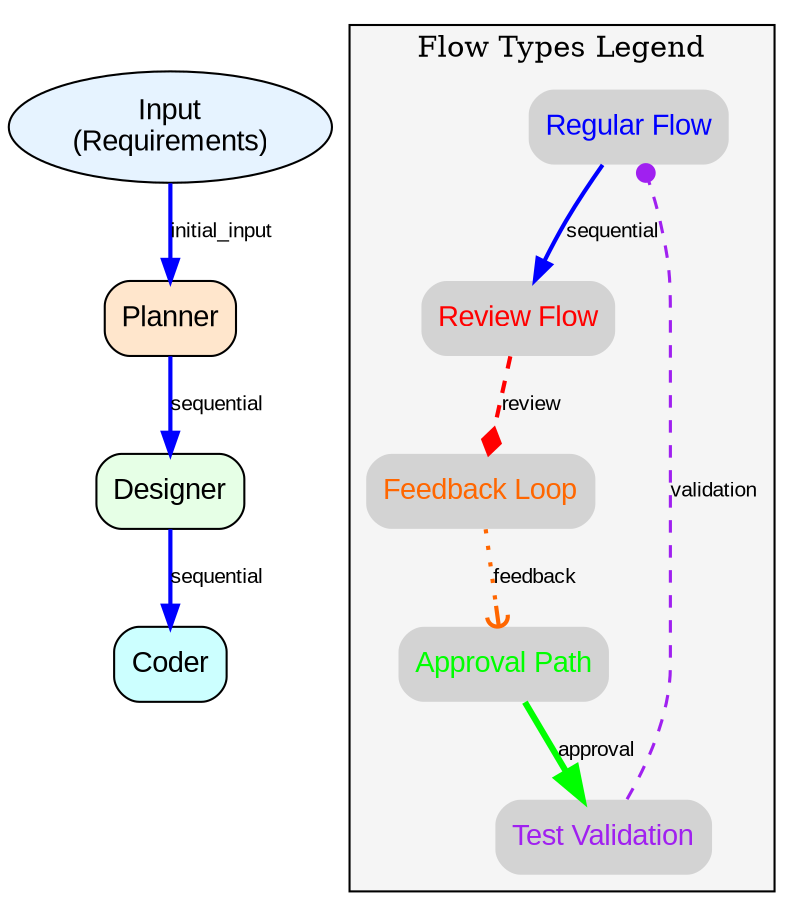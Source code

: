 // Full Workflow Data Flow
digraph {
	rankdir=TB size="12,16"
	node [fontname=Arial shape=box style="rounded,filled"]
	edge [fontname=Arial fontsize=10]
	coder_agent [label=Coder fillcolor="#CCFFFF"]
	input [label="Input
(Requirements)" fillcolor="#E6F3FF" shape=ellipse]
	designer_agent [label=Designer fillcolor="#E6FFE6"]
	planner_agent [label=Planner fillcolor="#FFE6CC"]
	input -> planner_agent [label=initial_input color=blue penwidth=2 style=solid]
	planner_agent -> designer_agent [label=sequential color=blue penwidth=2 style=solid]
	designer_agent -> coder_agent [label=sequential color=blue penwidth=2 style=solid]
	subgraph cluster_legend {
		fillcolor="#F5F5F5" fontsize=14 label="Flow Types Legend" style=filled
		legend_regular [label="Regular Flow" fontcolor=blue shape=plaintext]
		legend_review [label="Review Flow" fontcolor=red shape=plaintext]
		legend_feedback [label="Feedback Loop" fontcolor="#FF6600" shape=plaintext]
		legend_approval [label="Approval Path" fontcolor=green shape=plaintext]
		legend_validation [label="Test Validation" fontcolor=purple shape=plaintext]
		legend_regular -> legend_review [label=sequential color=blue penwidth=2 style=solid]
		legend_review -> legend_feedback [label=review arrowhead=diamond color=red penwidth=2 style=dashed]
		legend_feedback -> legend_approval [label=feedback arrowhead=curve color="#FF6600" penwidth=2 style=dotted]
		legend_approval -> legend_validation [label=approval arrowhead=normal arrowsize=1.5 color=green penwidth=3 style=bold]
		legend_validation -> legend_regular [label=validation arrowhead=dot color=purple penwidth=1.5 style=dashed]
		rank=same
	}
}

